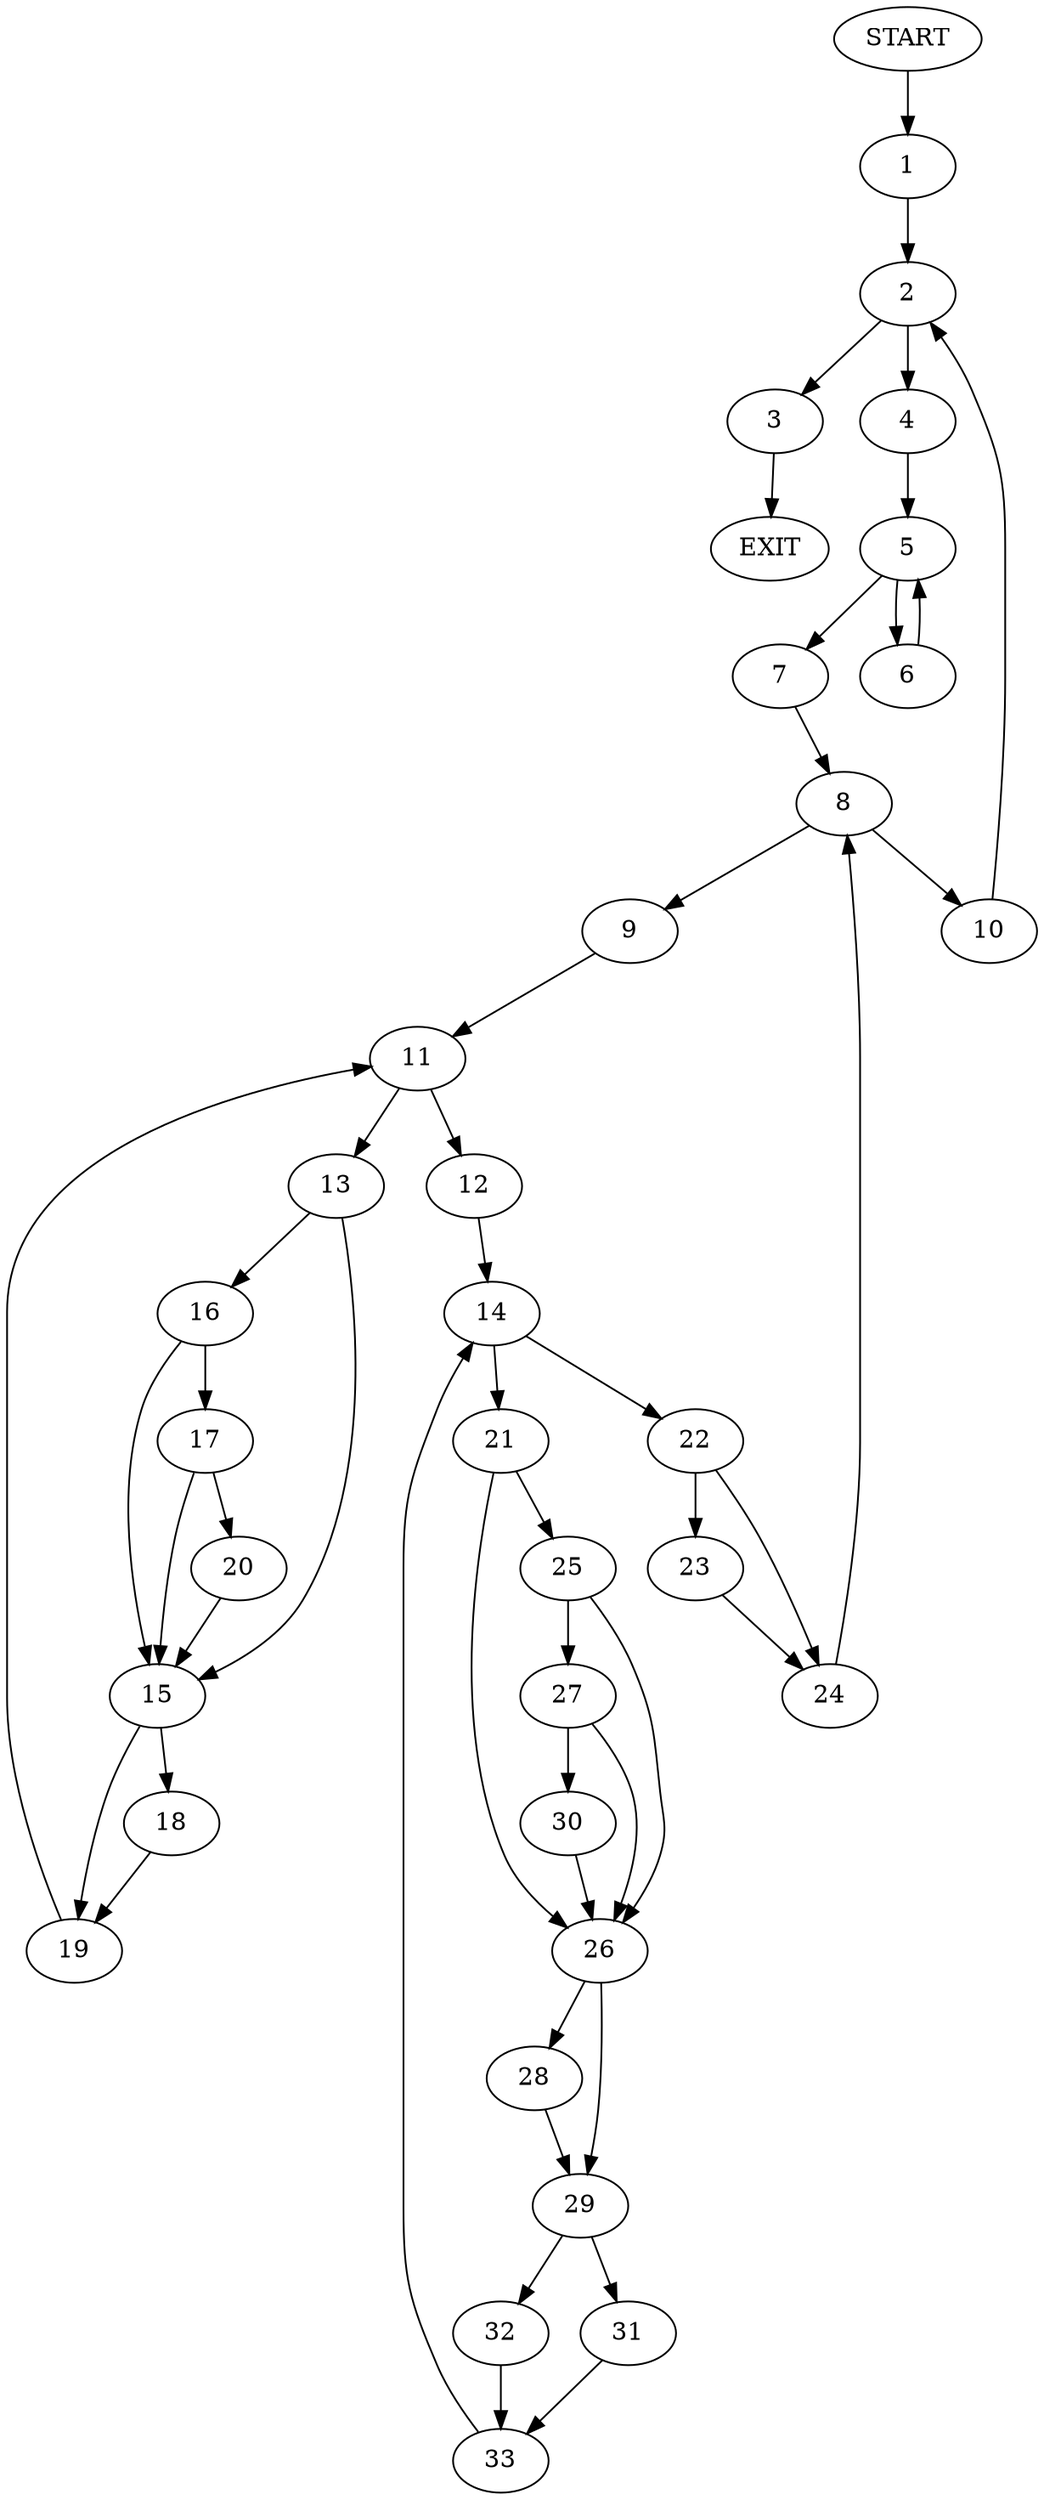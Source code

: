 digraph {
0 [label="START"]
34 [label="EXIT"]
0 -> 1
1 -> 2
2 -> 3
2 -> 4
3 -> 34
4 -> 5
5 -> 6
5 -> 7
7 -> 8
6 -> 5
8 -> 9
8 -> 10
10 -> 2
9 -> 11
11 -> 12
11 -> 13
12 -> 14
13 -> 15
13 -> 16
16 -> 17
16 -> 15
15 -> 18
15 -> 19
17 -> 15
17 -> 20
20 -> 15
19 -> 11
18 -> 19
14 -> 21
14 -> 22
22 -> 23
22 -> 24
21 -> 25
21 -> 26
25 -> 27
25 -> 26
26 -> 28
26 -> 29
27 -> 30
27 -> 26
30 -> 26
29 -> 31
29 -> 32
28 -> 29
32 -> 33
31 -> 33
33 -> 14
24 -> 8
23 -> 24
}
